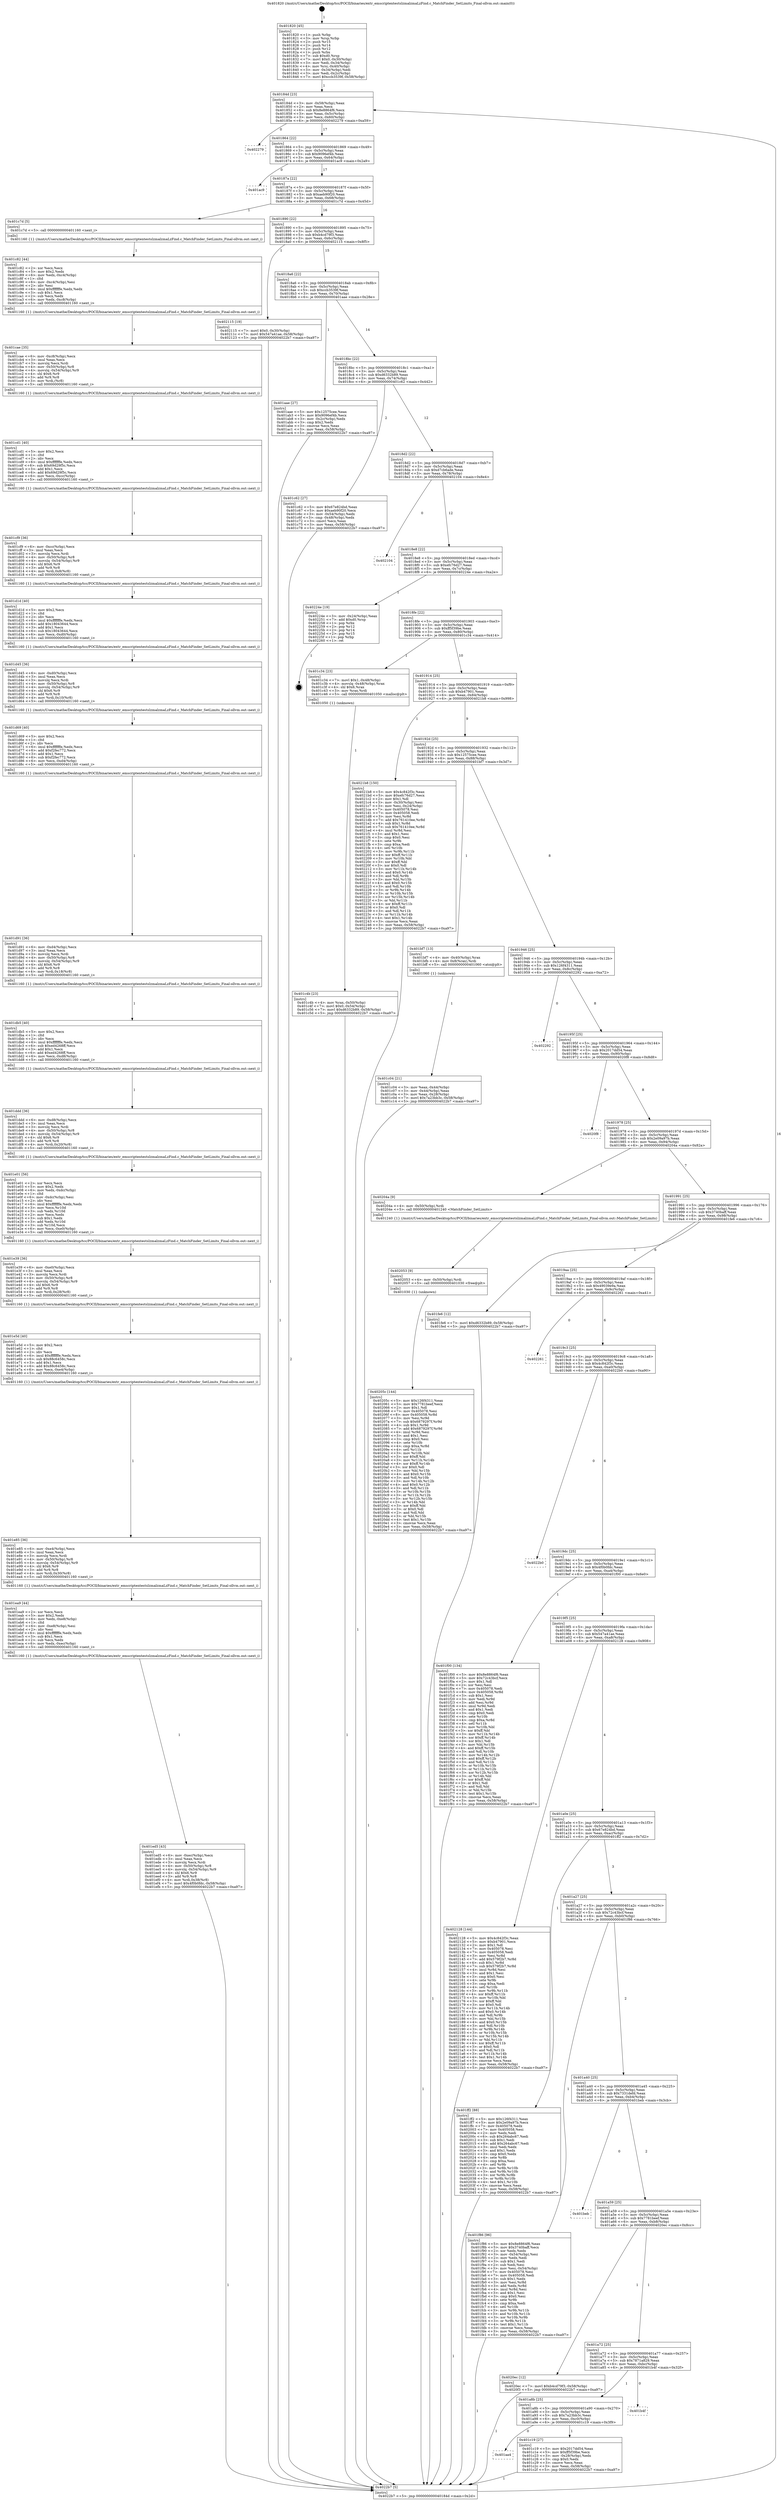 digraph "0x401820" {
  label = "0x401820 (/mnt/c/Users/mathe/Desktop/tcc/POCII/binaries/extr_emscriptentestslzmalzmaLzFind.c_MatchFinder_SetLimits_Final-ollvm.out::main(0))"
  labelloc = "t"
  node[shape=record]

  Entry [label="",width=0.3,height=0.3,shape=circle,fillcolor=black,style=filled]
  "0x40184d" [label="{
     0x40184d [23]\l
     | [instrs]\l
     &nbsp;&nbsp;0x40184d \<+3\>: mov -0x58(%rbp),%eax\l
     &nbsp;&nbsp;0x401850 \<+2\>: mov %eax,%ecx\l
     &nbsp;&nbsp;0x401852 \<+6\>: sub $0x8e8864f6,%ecx\l
     &nbsp;&nbsp;0x401858 \<+3\>: mov %eax,-0x5c(%rbp)\l
     &nbsp;&nbsp;0x40185b \<+3\>: mov %ecx,-0x60(%rbp)\l
     &nbsp;&nbsp;0x40185e \<+6\>: je 0000000000402279 \<main+0xa59\>\l
  }"]
  "0x402279" [label="{
     0x402279\l
  }", style=dashed]
  "0x401864" [label="{
     0x401864 [22]\l
     | [instrs]\l
     &nbsp;&nbsp;0x401864 \<+5\>: jmp 0000000000401869 \<main+0x49\>\l
     &nbsp;&nbsp;0x401869 \<+3\>: mov -0x5c(%rbp),%eax\l
     &nbsp;&nbsp;0x40186c \<+5\>: sub $0x9096ef4b,%eax\l
     &nbsp;&nbsp;0x401871 \<+3\>: mov %eax,-0x64(%rbp)\l
     &nbsp;&nbsp;0x401874 \<+6\>: je 0000000000401ac9 \<main+0x2a9\>\l
  }"]
  Exit [label="",width=0.3,height=0.3,shape=circle,fillcolor=black,style=filled,peripheries=2]
  "0x401ac9" [label="{
     0x401ac9\l
  }", style=dashed]
  "0x40187a" [label="{
     0x40187a [22]\l
     | [instrs]\l
     &nbsp;&nbsp;0x40187a \<+5\>: jmp 000000000040187f \<main+0x5f\>\l
     &nbsp;&nbsp;0x40187f \<+3\>: mov -0x5c(%rbp),%eax\l
     &nbsp;&nbsp;0x401882 \<+5\>: sub $0xaeb90f20,%eax\l
     &nbsp;&nbsp;0x401887 \<+3\>: mov %eax,-0x68(%rbp)\l
     &nbsp;&nbsp;0x40188a \<+6\>: je 0000000000401c7d \<main+0x45d\>\l
  }"]
  "0x40205c" [label="{
     0x40205c [144]\l
     | [instrs]\l
     &nbsp;&nbsp;0x40205c \<+5\>: mov $0x126f4311,%eax\l
     &nbsp;&nbsp;0x402061 \<+5\>: mov $0x7781beef,%ecx\l
     &nbsp;&nbsp;0x402066 \<+2\>: mov $0x1,%dl\l
     &nbsp;&nbsp;0x402068 \<+7\>: mov 0x405078,%esi\l
     &nbsp;&nbsp;0x40206f \<+8\>: mov 0x405058,%r8d\l
     &nbsp;&nbsp;0x402077 \<+3\>: mov %esi,%r9d\l
     &nbsp;&nbsp;0x40207a \<+7\>: sub $0x6879297f,%r9d\l
     &nbsp;&nbsp;0x402081 \<+4\>: sub $0x1,%r9d\l
     &nbsp;&nbsp;0x402085 \<+7\>: add $0x6879297f,%r9d\l
     &nbsp;&nbsp;0x40208c \<+4\>: imul %r9d,%esi\l
     &nbsp;&nbsp;0x402090 \<+3\>: and $0x1,%esi\l
     &nbsp;&nbsp;0x402093 \<+3\>: cmp $0x0,%esi\l
     &nbsp;&nbsp;0x402096 \<+4\>: sete %r10b\l
     &nbsp;&nbsp;0x40209a \<+4\>: cmp $0xa,%r8d\l
     &nbsp;&nbsp;0x40209e \<+4\>: setl %r11b\l
     &nbsp;&nbsp;0x4020a2 \<+3\>: mov %r10b,%bl\l
     &nbsp;&nbsp;0x4020a5 \<+3\>: xor $0xff,%bl\l
     &nbsp;&nbsp;0x4020a8 \<+3\>: mov %r11b,%r14b\l
     &nbsp;&nbsp;0x4020ab \<+4\>: xor $0xff,%r14b\l
     &nbsp;&nbsp;0x4020af \<+3\>: xor $0x0,%dl\l
     &nbsp;&nbsp;0x4020b2 \<+3\>: mov %bl,%r15b\l
     &nbsp;&nbsp;0x4020b5 \<+4\>: and $0x0,%r15b\l
     &nbsp;&nbsp;0x4020b9 \<+3\>: and %dl,%r10b\l
     &nbsp;&nbsp;0x4020bc \<+3\>: mov %r14b,%r12b\l
     &nbsp;&nbsp;0x4020bf \<+4\>: and $0x0,%r12b\l
     &nbsp;&nbsp;0x4020c3 \<+3\>: and %dl,%r11b\l
     &nbsp;&nbsp;0x4020c6 \<+3\>: or %r10b,%r15b\l
     &nbsp;&nbsp;0x4020c9 \<+3\>: or %r11b,%r12b\l
     &nbsp;&nbsp;0x4020cc \<+3\>: xor %r12b,%r15b\l
     &nbsp;&nbsp;0x4020cf \<+3\>: or %r14b,%bl\l
     &nbsp;&nbsp;0x4020d2 \<+3\>: xor $0xff,%bl\l
     &nbsp;&nbsp;0x4020d5 \<+3\>: or $0x0,%dl\l
     &nbsp;&nbsp;0x4020d8 \<+2\>: and %dl,%bl\l
     &nbsp;&nbsp;0x4020da \<+3\>: or %bl,%r15b\l
     &nbsp;&nbsp;0x4020dd \<+4\>: test $0x1,%r15b\l
     &nbsp;&nbsp;0x4020e1 \<+3\>: cmovne %ecx,%eax\l
     &nbsp;&nbsp;0x4020e4 \<+3\>: mov %eax,-0x58(%rbp)\l
     &nbsp;&nbsp;0x4020e7 \<+5\>: jmp 00000000004022b7 \<main+0xa97\>\l
  }"]
  "0x401c7d" [label="{
     0x401c7d [5]\l
     | [instrs]\l
     &nbsp;&nbsp;0x401c7d \<+5\>: call 0000000000401160 \<next_i\>\l
     | [calls]\l
     &nbsp;&nbsp;0x401160 \{1\} (/mnt/c/Users/mathe/Desktop/tcc/POCII/binaries/extr_emscriptentestslzmalzmaLzFind.c_MatchFinder_SetLimits_Final-ollvm.out::next_i)\l
  }"]
  "0x401890" [label="{
     0x401890 [22]\l
     | [instrs]\l
     &nbsp;&nbsp;0x401890 \<+5\>: jmp 0000000000401895 \<main+0x75\>\l
     &nbsp;&nbsp;0x401895 \<+3\>: mov -0x5c(%rbp),%eax\l
     &nbsp;&nbsp;0x401898 \<+5\>: sub $0xb4cd79f3,%eax\l
     &nbsp;&nbsp;0x40189d \<+3\>: mov %eax,-0x6c(%rbp)\l
     &nbsp;&nbsp;0x4018a0 \<+6\>: je 0000000000402115 \<main+0x8f5\>\l
  }"]
  "0x402053" [label="{
     0x402053 [9]\l
     | [instrs]\l
     &nbsp;&nbsp;0x402053 \<+4\>: mov -0x50(%rbp),%rdi\l
     &nbsp;&nbsp;0x402057 \<+5\>: call 0000000000401030 \<free@plt\>\l
     | [calls]\l
     &nbsp;&nbsp;0x401030 \{1\} (unknown)\l
  }"]
  "0x402115" [label="{
     0x402115 [19]\l
     | [instrs]\l
     &nbsp;&nbsp;0x402115 \<+7\>: movl $0x0,-0x30(%rbp)\l
     &nbsp;&nbsp;0x40211c \<+7\>: movl $0x547a41ae,-0x58(%rbp)\l
     &nbsp;&nbsp;0x402123 \<+5\>: jmp 00000000004022b7 \<main+0xa97\>\l
  }"]
  "0x4018a6" [label="{
     0x4018a6 [22]\l
     | [instrs]\l
     &nbsp;&nbsp;0x4018a6 \<+5\>: jmp 00000000004018ab \<main+0x8b\>\l
     &nbsp;&nbsp;0x4018ab \<+3\>: mov -0x5c(%rbp),%eax\l
     &nbsp;&nbsp;0x4018ae \<+5\>: sub $0xccb3539f,%eax\l
     &nbsp;&nbsp;0x4018b3 \<+3\>: mov %eax,-0x70(%rbp)\l
     &nbsp;&nbsp;0x4018b6 \<+6\>: je 0000000000401aae \<main+0x28e\>\l
  }"]
  "0x401ed5" [label="{
     0x401ed5 [43]\l
     | [instrs]\l
     &nbsp;&nbsp;0x401ed5 \<+6\>: mov -0xec(%rbp),%ecx\l
     &nbsp;&nbsp;0x401edb \<+3\>: imul %eax,%ecx\l
     &nbsp;&nbsp;0x401ede \<+3\>: movslq %ecx,%rdi\l
     &nbsp;&nbsp;0x401ee1 \<+4\>: mov -0x50(%rbp),%r8\l
     &nbsp;&nbsp;0x401ee5 \<+4\>: movslq -0x54(%rbp),%r9\l
     &nbsp;&nbsp;0x401ee9 \<+4\>: shl $0x6,%r9\l
     &nbsp;&nbsp;0x401eed \<+3\>: add %r9,%r8\l
     &nbsp;&nbsp;0x401ef0 \<+4\>: mov %rdi,0x38(%r8)\l
     &nbsp;&nbsp;0x401ef4 \<+7\>: movl $0x4f0b0fdc,-0x58(%rbp)\l
     &nbsp;&nbsp;0x401efb \<+5\>: jmp 00000000004022b7 \<main+0xa97\>\l
  }"]
  "0x401aae" [label="{
     0x401aae [27]\l
     | [instrs]\l
     &nbsp;&nbsp;0x401aae \<+5\>: mov $0x12575cee,%eax\l
     &nbsp;&nbsp;0x401ab3 \<+5\>: mov $0x9096ef4b,%ecx\l
     &nbsp;&nbsp;0x401ab8 \<+3\>: mov -0x2c(%rbp),%edx\l
     &nbsp;&nbsp;0x401abb \<+3\>: cmp $0x2,%edx\l
     &nbsp;&nbsp;0x401abe \<+3\>: cmovne %ecx,%eax\l
     &nbsp;&nbsp;0x401ac1 \<+3\>: mov %eax,-0x58(%rbp)\l
     &nbsp;&nbsp;0x401ac4 \<+5\>: jmp 00000000004022b7 \<main+0xa97\>\l
  }"]
  "0x4018bc" [label="{
     0x4018bc [22]\l
     | [instrs]\l
     &nbsp;&nbsp;0x4018bc \<+5\>: jmp 00000000004018c1 \<main+0xa1\>\l
     &nbsp;&nbsp;0x4018c1 \<+3\>: mov -0x5c(%rbp),%eax\l
     &nbsp;&nbsp;0x4018c4 \<+5\>: sub $0xd6332b89,%eax\l
     &nbsp;&nbsp;0x4018c9 \<+3\>: mov %eax,-0x74(%rbp)\l
     &nbsp;&nbsp;0x4018cc \<+6\>: je 0000000000401c62 \<main+0x442\>\l
  }"]
  "0x4022b7" [label="{
     0x4022b7 [5]\l
     | [instrs]\l
     &nbsp;&nbsp;0x4022b7 \<+5\>: jmp 000000000040184d \<main+0x2d\>\l
  }"]
  "0x401820" [label="{
     0x401820 [45]\l
     | [instrs]\l
     &nbsp;&nbsp;0x401820 \<+1\>: push %rbp\l
     &nbsp;&nbsp;0x401821 \<+3\>: mov %rsp,%rbp\l
     &nbsp;&nbsp;0x401824 \<+2\>: push %r15\l
     &nbsp;&nbsp;0x401826 \<+2\>: push %r14\l
     &nbsp;&nbsp;0x401828 \<+2\>: push %r12\l
     &nbsp;&nbsp;0x40182a \<+1\>: push %rbx\l
     &nbsp;&nbsp;0x40182b \<+7\>: sub $0xd0,%rsp\l
     &nbsp;&nbsp;0x401832 \<+7\>: movl $0x0,-0x30(%rbp)\l
     &nbsp;&nbsp;0x401839 \<+3\>: mov %edi,-0x34(%rbp)\l
     &nbsp;&nbsp;0x40183c \<+4\>: mov %rsi,-0x40(%rbp)\l
     &nbsp;&nbsp;0x401840 \<+3\>: mov -0x34(%rbp),%edi\l
     &nbsp;&nbsp;0x401843 \<+3\>: mov %edi,-0x2c(%rbp)\l
     &nbsp;&nbsp;0x401846 \<+7\>: movl $0xccb3539f,-0x58(%rbp)\l
  }"]
  "0x401ea9" [label="{
     0x401ea9 [44]\l
     | [instrs]\l
     &nbsp;&nbsp;0x401ea9 \<+2\>: xor %ecx,%ecx\l
     &nbsp;&nbsp;0x401eab \<+5\>: mov $0x2,%edx\l
     &nbsp;&nbsp;0x401eb0 \<+6\>: mov %edx,-0xe8(%rbp)\l
     &nbsp;&nbsp;0x401eb6 \<+1\>: cltd\l
     &nbsp;&nbsp;0x401eb7 \<+6\>: mov -0xe8(%rbp),%esi\l
     &nbsp;&nbsp;0x401ebd \<+2\>: idiv %esi\l
     &nbsp;&nbsp;0x401ebf \<+6\>: imul $0xfffffffe,%edx,%edx\l
     &nbsp;&nbsp;0x401ec5 \<+3\>: sub $0x1,%ecx\l
     &nbsp;&nbsp;0x401ec8 \<+2\>: sub %ecx,%edx\l
     &nbsp;&nbsp;0x401eca \<+6\>: mov %edx,-0xec(%rbp)\l
     &nbsp;&nbsp;0x401ed0 \<+5\>: call 0000000000401160 \<next_i\>\l
     | [calls]\l
     &nbsp;&nbsp;0x401160 \{1\} (/mnt/c/Users/mathe/Desktop/tcc/POCII/binaries/extr_emscriptentestslzmalzmaLzFind.c_MatchFinder_SetLimits_Final-ollvm.out::next_i)\l
  }"]
  "0x401c62" [label="{
     0x401c62 [27]\l
     | [instrs]\l
     &nbsp;&nbsp;0x401c62 \<+5\>: mov $0x67e824bd,%eax\l
     &nbsp;&nbsp;0x401c67 \<+5\>: mov $0xaeb90f20,%ecx\l
     &nbsp;&nbsp;0x401c6c \<+3\>: mov -0x54(%rbp),%edx\l
     &nbsp;&nbsp;0x401c6f \<+3\>: cmp -0x48(%rbp),%edx\l
     &nbsp;&nbsp;0x401c72 \<+3\>: cmovl %ecx,%eax\l
     &nbsp;&nbsp;0x401c75 \<+3\>: mov %eax,-0x58(%rbp)\l
     &nbsp;&nbsp;0x401c78 \<+5\>: jmp 00000000004022b7 \<main+0xa97\>\l
  }"]
  "0x4018d2" [label="{
     0x4018d2 [22]\l
     | [instrs]\l
     &nbsp;&nbsp;0x4018d2 \<+5\>: jmp 00000000004018d7 \<main+0xb7\>\l
     &nbsp;&nbsp;0x4018d7 \<+3\>: mov -0x5c(%rbp),%eax\l
     &nbsp;&nbsp;0x4018da \<+5\>: sub $0xd7cb6ade,%eax\l
     &nbsp;&nbsp;0x4018df \<+3\>: mov %eax,-0x78(%rbp)\l
     &nbsp;&nbsp;0x4018e2 \<+6\>: je 0000000000402104 \<main+0x8e4\>\l
  }"]
  "0x401e85" [label="{
     0x401e85 [36]\l
     | [instrs]\l
     &nbsp;&nbsp;0x401e85 \<+6\>: mov -0xe4(%rbp),%ecx\l
     &nbsp;&nbsp;0x401e8b \<+3\>: imul %eax,%ecx\l
     &nbsp;&nbsp;0x401e8e \<+3\>: movslq %ecx,%rdi\l
     &nbsp;&nbsp;0x401e91 \<+4\>: mov -0x50(%rbp),%r8\l
     &nbsp;&nbsp;0x401e95 \<+4\>: movslq -0x54(%rbp),%r9\l
     &nbsp;&nbsp;0x401e99 \<+4\>: shl $0x6,%r9\l
     &nbsp;&nbsp;0x401e9d \<+3\>: add %r9,%r8\l
     &nbsp;&nbsp;0x401ea0 \<+4\>: mov %rdi,0x30(%r8)\l
     &nbsp;&nbsp;0x401ea4 \<+5\>: call 0000000000401160 \<next_i\>\l
     | [calls]\l
     &nbsp;&nbsp;0x401160 \{1\} (/mnt/c/Users/mathe/Desktop/tcc/POCII/binaries/extr_emscriptentestslzmalzmaLzFind.c_MatchFinder_SetLimits_Final-ollvm.out::next_i)\l
  }"]
  "0x402104" [label="{
     0x402104\l
  }", style=dashed]
  "0x4018e8" [label="{
     0x4018e8 [22]\l
     | [instrs]\l
     &nbsp;&nbsp;0x4018e8 \<+5\>: jmp 00000000004018ed \<main+0xcd\>\l
     &nbsp;&nbsp;0x4018ed \<+3\>: mov -0x5c(%rbp),%eax\l
     &nbsp;&nbsp;0x4018f0 \<+5\>: sub $0xefc76d27,%eax\l
     &nbsp;&nbsp;0x4018f5 \<+3\>: mov %eax,-0x7c(%rbp)\l
     &nbsp;&nbsp;0x4018f8 \<+6\>: je 000000000040224e \<main+0xa2e\>\l
  }"]
  "0x401e5d" [label="{
     0x401e5d [40]\l
     | [instrs]\l
     &nbsp;&nbsp;0x401e5d \<+5\>: mov $0x2,%ecx\l
     &nbsp;&nbsp;0x401e62 \<+1\>: cltd\l
     &nbsp;&nbsp;0x401e63 \<+2\>: idiv %ecx\l
     &nbsp;&nbsp;0x401e65 \<+6\>: imul $0xfffffffe,%edx,%ecx\l
     &nbsp;&nbsp;0x401e6b \<+6\>: sub $0x88c6458c,%ecx\l
     &nbsp;&nbsp;0x401e71 \<+3\>: add $0x1,%ecx\l
     &nbsp;&nbsp;0x401e74 \<+6\>: add $0x88c6458c,%ecx\l
     &nbsp;&nbsp;0x401e7a \<+6\>: mov %ecx,-0xe4(%rbp)\l
     &nbsp;&nbsp;0x401e80 \<+5\>: call 0000000000401160 \<next_i\>\l
     | [calls]\l
     &nbsp;&nbsp;0x401160 \{1\} (/mnt/c/Users/mathe/Desktop/tcc/POCII/binaries/extr_emscriptentestslzmalzmaLzFind.c_MatchFinder_SetLimits_Final-ollvm.out::next_i)\l
  }"]
  "0x40224e" [label="{
     0x40224e [19]\l
     | [instrs]\l
     &nbsp;&nbsp;0x40224e \<+3\>: mov -0x24(%rbp),%eax\l
     &nbsp;&nbsp;0x402251 \<+7\>: add $0xd0,%rsp\l
     &nbsp;&nbsp;0x402258 \<+1\>: pop %rbx\l
     &nbsp;&nbsp;0x402259 \<+2\>: pop %r12\l
     &nbsp;&nbsp;0x40225b \<+2\>: pop %r14\l
     &nbsp;&nbsp;0x40225d \<+2\>: pop %r15\l
     &nbsp;&nbsp;0x40225f \<+1\>: pop %rbp\l
     &nbsp;&nbsp;0x402260 \<+1\>: ret\l
  }"]
  "0x4018fe" [label="{
     0x4018fe [22]\l
     | [instrs]\l
     &nbsp;&nbsp;0x4018fe \<+5\>: jmp 0000000000401903 \<main+0xe3\>\l
     &nbsp;&nbsp;0x401903 \<+3\>: mov -0x5c(%rbp),%eax\l
     &nbsp;&nbsp;0x401906 \<+5\>: sub $0xff5f39be,%eax\l
     &nbsp;&nbsp;0x40190b \<+3\>: mov %eax,-0x80(%rbp)\l
     &nbsp;&nbsp;0x40190e \<+6\>: je 0000000000401c34 \<main+0x414\>\l
  }"]
  "0x401e39" [label="{
     0x401e39 [36]\l
     | [instrs]\l
     &nbsp;&nbsp;0x401e39 \<+6\>: mov -0xe0(%rbp),%ecx\l
     &nbsp;&nbsp;0x401e3f \<+3\>: imul %eax,%ecx\l
     &nbsp;&nbsp;0x401e42 \<+3\>: movslq %ecx,%rdi\l
     &nbsp;&nbsp;0x401e45 \<+4\>: mov -0x50(%rbp),%r8\l
     &nbsp;&nbsp;0x401e49 \<+4\>: movslq -0x54(%rbp),%r9\l
     &nbsp;&nbsp;0x401e4d \<+4\>: shl $0x6,%r9\l
     &nbsp;&nbsp;0x401e51 \<+3\>: add %r9,%r8\l
     &nbsp;&nbsp;0x401e54 \<+4\>: mov %rdi,0x28(%r8)\l
     &nbsp;&nbsp;0x401e58 \<+5\>: call 0000000000401160 \<next_i\>\l
     | [calls]\l
     &nbsp;&nbsp;0x401160 \{1\} (/mnt/c/Users/mathe/Desktop/tcc/POCII/binaries/extr_emscriptentestslzmalzmaLzFind.c_MatchFinder_SetLimits_Final-ollvm.out::next_i)\l
  }"]
  "0x401c34" [label="{
     0x401c34 [23]\l
     | [instrs]\l
     &nbsp;&nbsp;0x401c34 \<+7\>: movl $0x1,-0x48(%rbp)\l
     &nbsp;&nbsp;0x401c3b \<+4\>: movslq -0x48(%rbp),%rax\l
     &nbsp;&nbsp;0x401c3f \<+4\>: shl $0x6,%rax\l
     &nbsp;&nbsp;0x401c43 \<+3\>: mov %rax,%rdi\l
     &nbsp;&nbsp;0x401c46 \<+5\>: call 0000000000401050 \<malloc@plt\>\l
     | [calls]\l
     &nbsp;&nbsp;0x401050 \{1\} (unknown)\l
  }"]
  "0x401914" [label="{
     0x401914 [25]\l
     | [instrs]\l
     &nbsp;&nbsp;0x401914 \<+5\>: jmp 0000000000401919 \<main+0xf9\>\l
     &nbsp;&nbsp;0x401919 \<+3\>: mov -0x5c(%rbp),%eax\l
     &nbsp;&nbsp;0x40191c \<+5\>: sub $0xb47901,%eax\l
     &nbsp;&nbsp;0x401921 \<+6\>: mov %eax,-0x84(%rbp)\l
     &nbsp;&nbsp;0x401927 \<+6\>: je 00000000004021b8 \<main+0x998\>\l
  }"]
  "0x401e01" [label="{
     0x401e01 [56]\l
     | [instrs]\l
     &nbsp;&nbsp;0x401e01 \<+2\>: xor %ecx,%ecx\l
     &nbsp;&nbsp;0x401e03 \<+5\>: mov $0x2,%edx\l
     &nbsp;&nbsp;0x401e08 \<+6\>: mov %edx,-0xdc(%rbp)\l
     &nbsp;&nbsp;0x401e0e \<+1\>: cltd\l
     &nbsp;&nbsp;0x401e0f \<+6\>: mov -0xdc(%rbp),%esi\l
     &nbsp;&nbsp;0x401e15 \<+2\>: idiv %esi\l
     &nbsp;&nbsp;0x401e17 \<+6\>: imul $0xfffffffe,%edx,%edx\l
     &nbsp;&nbsp;0x401e1d \<+3\>: mov %ecx,%r10d\l
     &nbsp;&nbsp;0x401e20 \<+3\>: sub %edx,%r10d\l
     &nbsp;&nbsp;0x401e23 \<+2\>: mov %ecx,%edx\l
     &nbsp;&nbsp;0x401e25 \<+3\>: sub $0x1,%edx\l
     &nbsp;&nbsp;0x401e28 \<+3\>: add %edx,%r10d\l
     &nbsp;&nbsp;0x401e2b \<+3\>: sub %r10d,%ecx\l
     &nbsp;&nbsp;0x401e2e \<+6\>: mov %ecx,-0xe0(%rbp)\l
     &nbsp;&nbsp;0x401e34 \<+5\>: call 0000000000401160 \<next_i\>\l
     | [calls]\l
     &nbsp;&nbsp;0x401160 \{1\} (/mnt/c/Users/mathe/Desktop/tcc/POCII/binaries/extr_emscriptentestslzmalzmaLzFind.c_MatchFinder_SetLimits_Final-ollvm.out::next_i)\l
  }"]
  "0x4021b8" [label="{
     0x4021b8 [150]\l
     | [instrs]\l
     &nbsp;&nbsp;0x4021b8 \<+5\>: mov $0x4c842f3c,%eax\l
     &nbsp;&nbsp;0x4021bd \<+5\>: mov $0xefc76d27,%ecx\l
     &nbsp;&nbsp;0x4021c2 \<+2\>: mov $0x1,%dl\l
     &nbsp;&nbsp;0x4021c4 \<+3\>: mov -0x30(%rbp),%esi\l
     &nbsp;&nbsp;0x4021c7 \<+3\>: mov %esi,-0x24(%rbp)\l
     &nbsp;&nbsp;0x4021ca \<+7\>: mov 0x405078,%esi\l
     &nbsp;&nbsp;0x4021d1 \<+7\>: mov 0x405058,%edi\l
     &nbsp;&nbsp;0x4021d8 \<+3\>: mov %esi,%r8d\l
     &nbsp;&nbsp;0x4021db \<+7\>: add $0x761410ee,%r8d\l
     &nbsp;&nbsp;0x4021e2 \<+4\>: sub $0x1,%r8d\l
     &nbsp;&nbsp;0x4021e6 \<+7\>: sub $0x761410ee,%r8d\l
     &nbsp;&nbsp;0x4021ed \<+4\>: imul %r8d,%esi\l
     &nbsp;&nbsp;0x4021f1 \<+3\>: and $0x1,%esi\l
     &nbsp;&nbsp;0x4021f4 \<+3\>: cmp $0x0,%esi\l
     &nbsp;&nbsp;0x4021f7 \<+4\>: sete %r9b\l
     &nbsp;&nbsp;0x4021fb \<+3\>: cmp $0xa,%edi\l
     &nbsp;&nbsp;0x4021fe \<+4\>: setl %r10b\l
     &nbsp;&nbsp;0x402202 \<+3\>: mov %r9b,%r11b\l
     &nbsp;&nbsp;0x402205 \<+4\>: xor $0xff,%r11b\l
     &nbsp;&nbsp;0x402209 \<+3\>: mov %r10b,%bl\l
     &nbsp;&nbsp;0x40220c \<+3\>: xor $0xff,%bl\l
     &nbsp;&nbsp;0x40220f \<+3\>: xor $0x0,%dl\l
     &nbsp;&nbsp;0x402212 \<+3\>: mov %r11b,%r14b\l
     &nbsp;&nbsp;0x402215 \<+4\>: and $0x0,%r14b\l
     &nbsp;&nbsp;0x402219 \<+3\>: and %dl,%r9b\l
     &nbsp;&nbsp;0x40221c \<+3\>: mov %bl,%r15b\l
     &nbsp;&nbsp;0x40221f \<+4\>: and $0x0,%r15b\l
     &nbsp;&nbsp;0x402223 \<+3\>: and %dl,%r10b\l
     &nbsp;&nbsp;0x402226 \<+3\>: or %r9b,%r14b\l
     &nbsp;&nbsp;0x402229 \<+3\>: or %r10b,%r15b\l
     &nbsp;&nbsp;0x40222c \<+3\>: xor %r15b,%r14b\l
     &nbsp;&nbsp;0x40222f \<+3\>: or %bl,%r11b\l
     &nbsp;&nbsp;0x402232 \<+4\>: xor $0xff,%r11b\l
     &nbsp;&nbsp;0x402236 \<+3\>: or $0x0,%dl\l
     &nbsp;&nbsp;0x402239 \<+3\>: and %dl,%r11b\l
     &nbsp;&nbsp;0x40223c \<+3\>: or %r11b,%r14b\l
     &nbsp;&nbsp;0x40223f \<+4\>: test $0x1,%r14b\l
     &nbsp;&nbsp;0x402243 \<+3\>: cmovne %ecx,%eax\l
     &nbsp;&nbsp;0x402246 \<+3\>: mov %eax,-0x58(%rbp)\l
     &nbsp;&nbsp;0x402249 \<+5\>: jmp 00000000004022b7 \<main+0xa97\>\l
  }"]
  "0x40192d" [label="{
     0x40192d [25]\l
     | [instrs]\l
     &nbsp;&nbsp;0x40192d \<+5\>: jmp 0000000000401932 \<main+0x112\>\l
     &nbsp;&nbsp;0x401932 \<+3\>: mov -0x5c(%rbp),%eax\l
     &nbsp;&nbsp;0x401935 \<+5\>: sub $0x12575cee,%eax\l
     &nbsp;&nbsp;0x40193a \<+6\>: mov %eax,-0x88(%rbp)\l
     &nbsp;&nbsp;0x401940 \<+6\>: je 0000000000401bf7 \<main+0x3d7\>\l
  }"]
  "0x401ddd" [label="{
     0x401ddd [36]\l
     | [instrs]\l
     &nbsp;&nbsp;0x401ddd \<+6\>: mov -0xd8(%rbp),%ecx\l
     &nbsp;&nbsp;0x401de3 \<+3\>: imul %eax,%ecx\l
     &nbsp;&nbsp;0x401de6 \<+3\>: movslq %ecx,%rdi\l
     &nbsp;&nbsp;0x401de9 \<+4\>: mov -0x50(%rbp),%r8\l
     &nbsp;&nbsp;0x401ded \<+4\>: movslq -0x54(%rbp),%r9\l
     &nbsp;&nbsp;0x401df1 \<+4\>: shl $0x6,%r9\l
     &nbsp;&nbsp;0x401df5 \<+3\>: add %r9,%r8\l
     &nbsp;&nbsp;0x401df8 \<+4\>: mov %rdi,0x20(%r8)\l
     &nbsp;&nbsp;0x401dfc \<+5\>: call 0000000000401160 \<next_i\>\l
     | [calls]\l
     &nbsp;&nbsp;0x401160 \{1\} (/mnt/c/Users/mathe/Desktop/tcc/POCII/binaries/extr_emscriptentestslzmalzmaLzFind.c_MatchFinder_SetLimits_Final-ollvm.out::next_i)\l
  }"]
  "0x401bf7" [label="{
     0x401bf7 [13]\l
     | [instrs]\l
     &nbsp;&nbsp;0x401bf7 \<+4\>: mov -0x40(%rbp),%rax\l
     &nbsp;&nbsp;0x401bfb \<+4\>: mov 0x8(%rax),%rdi\l
     &nbsp;&nbsp;0x401bff \<+5\>: call 0000000000401060 \<atoi@plt\>\l
     | [calls]\l
     &nbsp;&nbsp;0x401060 \{1\} (unknown)\l
  }"]
  "0x401946" [label="{
     0x401946 [25]\l
     | [instrs]\l
     &nbsp;&nbsp;0x401946 \<+5\>: jmp 000000000040194b \<main+0x12b\>\l
     &nbsp;&nbsp;0x40194b \<+3\>: mov -0x5c(%rbp),%eax\l
     &nbsp;&nbsp;0x40194e \<+5\>: sub $0x126f4311,%eax\l
     &nbsp;&nbsp;0x401953 \<+6\>: mov %eax,-0x8c(%rbp)\l
     &nbsp;&nbsp;0x401959 \<+6\>: je 0000000000402292 \<main+0xa72\>\l
  }"]
  "0x401c04" [label="{
     0x401c04 [21]\l
     | [instrs]\l
     &nbsp;&nbsp;0x401c04 \<+3\>: mov %eax,-0x44(%rbp)\l
     &nbsp;&nbsp;0x401c07 \<+3\>: mov -0x44(%rbp),%eax\l
     &nbsp;&nbsp;0x401c0a \<+3\>: mov %eax,-0x28(%rbp)\l
     &nbsp;&nbsp;0x401c0d \<+7\>: movl $0x7a23bb3c,-0x58(%rbp)\l
     &nbsp;&nbsp;0x401c14 \<+5\>: jmp 00000000004022b7 \<main+0xa97\>\l
  }"]
  "0x401db5" [label="{
     0x401db5 [40]\l
     | [instrs]\l
     &nbsp;&nbsp;0x401db5 \<+5\>: mov $0x2,%ecx\l
     &nbsp;&nbsp;0x401dba \<+1\>: cltd\l
     &nbsp;&nbsp;0x401dbb \<+2\>: idiv %ecx\l
     &nbsp;&nbsp;0x401dbd \<+6\>: imul $0xfffffffe,%edx,%ecx\l
     &nbsp;&nbsp;0x401dc3 \<+6\>: sub $0xed4268ff,%ecx\l
     &nbsp;&nbsp;0x401dc9 \<+3\>: add $0x1,%ecx\l
     &nbsp;&nbsp;0x401dcc \<+6\>: add $0xed4268ff,%ecx\l
     &nbsp;&nbsp;0x401dd2 \<+6\>: mov %ecx,-0xd8(%rbp)\l
     &nbsp;&nbsp;0x401dd8 \<+5\>: call 0000000000401160 \<next_i\>\l
     | [calls]\l
     &nbsp;&nbsp;0x401160 \{1\} (/mnt/c/Users/mathe/Desktop/tcc/POCII/binaries/extr_emscriptentestslzmalzmaLzFind.c_MatchFinder_SetLimits_Final-ollvm.out::next_i)\l
  }"]
  "0x402292" [label="{
     0x402292\l
  }", style=dashed]
  "0x40195f" [label="{
     0x40195f [25]\l
     | [instrs]\l
     &nbsp;&nbsp;0x40195f \<+5\>: jmp 0000000000401964 \<main+0x144\>\l
     &nbsp;&nbsp;0x401964 \<+3\>: mov -0x5c(%rbp),%eax\l
     &nbsp;&nbsp;0x401967 \<+5\>: sub $0x2017dd54,%eax\l
     &nbsp;&nbsp;0x40196c \<+6\>: mov %eax,-0x90(%rbp)\l
     &nbsp;&nbsp;0x401972 \<+6\>: je 00000000004020f8 \<main+0x8d8\>\l
  }"]
  "0x401d91" [label="{
     0x401d91 [36]\l
     | [instrs]\l
     &nbsp;&nbsp;0x401d91 \<+6\>: mov -0xd4(%rbp),%ecx\l
     &nbsp;&nbsp;0x401d97 \<+3\>: imul %eax,%ecx\l
     &nbsp;&nbsp;0x401d9a \<+3\>: movslq %ecx,%rdi\l
     &nbsp;&nbsp;0x401d9d \<+4\>: mov -0x50(%rbp),%r8\l
     &nbsp;&nbsp;0x401da1 \<+4\>: movslq -0x54(%rbp),%r9\l
     &nbsp;&nbsp;0x401da5 \<+4\>: shl $0x6,%r9\l
     &nbsp;&nbsp;0x401da9 \<+3\>: add %r9,%r8\l
     &nbsp;&nbsp;0x401dac \<+4\>: mov %rdi,0x18(%r8)\l
     &nbsp;&nbsp;0x401db0 \<+5\>: call 0000000000401160 \<next_i\>\l
     | [calls]\l
     &nbsp;&nbsp;0x401160 \{1\} (/mnt/c/Users/mathe/Desktop/tcc/POCII/binaries/extr_emscriptentestslzmalzmaLzFind.c_MatchFinder_SetLimits_Final-ollvm.out::next_i)\l
  }"]
  "0x4020f8" [label="{
     0x4020f8\l
  }", style=dashed]
  "0x401978" [label="{
     0x401978 [25]\l
     | [instrs]\l
     &nbsp;&nbsp;0x401978 \<+5\>: jmp 000000000040197d \<main+0x15d\>\l
     &nbsp;&nbsp;0x40197d \<+3\>: mov -0x5c(%rbp),%eax\l
     &nbsp;&nbsp;0x401980 \<+5\>: sub $0x2e09a97b,%eax\l
     &nbsp;&nbsp;0x401985 \<+6\>: mov %eax,-0x94(%rbp)\l
     &nbsp;&nbsp;0x40198b \<+6\>: je 000000000040204a \<main+0x82a\>\l
  }"]
  "0x401d69" [label="{
     0x401d69 [40]\l
     | [instrs]\l
     &nbsp;&nbsp;0x401d69 \<+5\>: mov $0x2,%ecx\l
     &nbsp;&nbsp;0x401d6e \<+1\>: cltd\l
     &nbsp;&nbsp;0x401d6f \<+2\>: idiv %ecx\l
     &nbsp;&nbsp;0x401d71 \<+6\>: imul $0xfffffffe,%edx,%ecx\l
     &nbsp;&nbsp;0x401d77 \<+6\>: add $0xf2fec772,%ecx\l
     &nbsp;&nbsp;0x401d7d \<+3\>: add $0x1,%ecx\l
     &nbsp;&nbsp;0x401d80 \<+6\>: sub $0xf2fec772,%ecx\l
     &nbsp;&nbsp;0x401d86 \<+6\>: mov %ecx,-0xd4(%rbp)\l
     &nbsp;&nbsp;0x401d8c \<+5\>: call 0000000000401160 \<next_i\>\l
     | [calls]\l
     &nbsp;&nbsp;0x401160 \{1\} (/mnt/c/Users/mathe/Desktop/tcc/POCII/binaries/extr_emscriptentestslzmalzmaLzFind.c_MatchFinder_SetLimits_Final-ollvm.out::next_i)\l
  }"]
  "0x40204a" [label="{
     0x40204a [9]\l
     | [instrs]\l
     &nbsp;&nbsp;0x40204a \<+4\>: mov -0x50(%rbp),%rdi\l
     &nbsp;&nbsp;0x40204e \<+5\>: call 0000000000401240 \<MatchFinder_SetLimits\>\l
     | [calls]\l
     &nbsp;&nbsp;0x401240 \{1\} (/mnt/c/Users/mathe/Desktop/tcc/POCII/binaries/extr_emscriptentestslzmalzmaLzFind.c_MatchFinder_SetLimits_Final-ollvm.out::MatchFinder_SetLimits)\l
  }"]
  "0x401991" [label="{
     0x401991 [25]\l
     | [instrs]\l
     &nbsp;&nbsp;0x401991 \<+5\>: jmp 0000000000401996 \<main+0x176\>\l
     &nbsp;&nbsp;0x401996 \<+3\>: mov -0x5c(%rbp),%eax\l
     &nbsp;&nbsp;0x401999 \<+5\>: sub $0x3740baff,%eax\l
     &nbsp;&nbsp;0x40199e \<+6\>: mov %eax,-0x98(%rbp)\l
     &nbsp;&nbsp;0x4019a4 \<+6\>: je 0000000000401fe6 \<main+0x7c6\>\l
  }"]
  "0x401d45" [label="{
     0x401d45 [36]\l
     | [instrs]\l
     &nbsp;&nbsp;0x401d45 \<+6\>: mov -0xd0(%rbp),%ecx\l
     &nbsp;&nbsp;0x401d4b \<+3\>: imul %eax,%ecx\l
     &nbsp;&nbsp;0x401d4e \<+3\>: movslq %ecx,%rdi\l
     &nbsp;&nbsp;0x401d51 \<+4\>: mov -0x50(%rbp),%r8\l
     &nbsp;&nbsp;0x401d55 \<+4\>: movslq -0x54(%rbp),%r9\l
     &nbsp;&nbsp;0x401d59 \<+4\>: shl $0x6,%r9\l
     &nbsp;&nbsp;0x401d5d \<+3\>: add %r9,%r8\l
     &nbsp;&nbsp;0x401d60 \<+4\>: mov %rdi,0x10(%r8)\l
     &nbsp;&nbsp;0x401d64 \<+5\>: call 0000000000401160 \<next_i\>\l
     | [calls]\l
     &nbsp;&nbsp;0x401160 \{1\} (/mnt/c/Users/mathe/Desktop/tcc/POCII/binaries/extr_emscriptentestslzmalzmaLzFind.c_MatchFinder_SetLimits_Final-ollvm.out::next_i)\l
  }"]
  "0x401fe6" [label="{
     0x401fe6 [12]\l
     | [instrs]\l
     &nbsp;&nbsp;0x401fe6 \<+7\>: movl $0xd6332b89,-0x58(%rbp)\l
     &nbsp;&nbsp;0x401fed \<+5\>: jmp 00000000004022b7 \<main+0xa97\>\l
  }"]
  "0x4019aa" [label="{
     0x4019aa [25]\l
     | [instrs]\l
     &nbsp;&nbsp;0x4019aa \<+5\>: jmp 00000000004019af \<main+0x18f\>\l
     &nbsp;&nbsp;0x4019af \<+3\>: mov -0x5c(%rbp),%eax\l
     &nbsp;&nbsp;0x4019b2 \<+5\>: sub $0x49039e9a,%eax\l
     &nbsp;&nbsp;0x4019b7 \<+6\>: mov %eax,-0x9c(%rbp)\l
     &nbsp;&nbsp;0x4019bd \<+6\>: je 0000000000402261 \<main+0xa41\>\l
  }"]
  "0x401d1d" [label="{
     0x401d1d [40]\l
     | [instrs]\l
     &nbsp;&nbsp;0x401d1d \<+5\>: mov $0x2,%ecx\l
     &nbsp;&nbsp;0x401d22 \<+1\>: cltd\l
     &nbsp;&nbsp;0x401d23 \<+2\>: idiv %ecx\l
     &nbsp;&nbsp;0x401d25 \<+6\>: imul $0xfffffffe,%edx,%ecx\l
     &nbsp;&nbsp;0x401d2b \<+6\>: add $0x18043644,%ecx\l
     &nbsp;&nbsp;0x401d31 \<+3\>: add $0x1,%ecx\l
     &nbsp;&nbsp;0x401d34 \<+6\>: sub $0x18043644,%ecx\l
     &nbsp;&nbsp;0x401d3a \<+6\>: mov %ecx,-0xd0(%rbp)\l
     &nbsp;&nbsp;0x401d40 \<+5\>: call 0000000000401160 \<next_i\>\l
     | [calls]\l
     &nbsp;&nbsp;0x401160 \{1\} (/mnt/c/Users/mathe/Desktop/tcc/POCII/binaries/extr_emscriptentestslzmalzmaLzFind.c_MatchFinder_SetLimits_Final-ollvm.out::next_i)\l
  }"]
  "0x402261" [label="{
     0x402261\l
  }", style=dashed]
  "0x4019c3" [label="{
     0x4019c3 [25]\l
     | [instrs]\l
     &nbsp;&nbsp;0x4019c3 \<+5\>: jmp 00000000004019c8 \<main+0x1a8\>\l
     &nbsp;&nbsp;0x4019c8 \<+3\>: mov -0x5c(%rbp),%eax\l
     &nbsp;&nbsp;0x4019cb \<+5\>: sub $0x4c842f3c,%eax\l
     &nbsp;&nbsp;0x4019d0 \<+6\>: mov %eax,-0xa0(%rbp)\l
     &nbsp;&nbsp;0x4019d6 \<+6\>: je 00000000004022b0 \<main+0xa90\>\l
  }"]
  "0x401cf9" [label="{
     0x401cf9 [36]\l
     | [instrs]\l
     &nbsp;&nbsp;0x401cf9 \<+6\>: mov -0xcc(%rbp),%ecx\l
     &nbsp;&nbsp;0x401cff \<+3\>: imul %eax,%ecx\l
     &nbsp;&nbsp;0x401d02 \<+3\>: movslq %ecx,%rdi\l
     &nbsp;&nbsp;0x401d05 \<+4\>: mov -0x50(%rbp),%r8\l
     &nbsp;&nbsp;0x401d09 \<+4\>: movslq -0x54(%rbp),%r9\l
     &nbsp;&nbsp;0x401d0d \<+4\>: shl $0x6,%r9\l
     &nbsp;&nbsp;0x401d11 \<+3\>: add %r9,%r8\l
     &nbsp;&nbsp;0x401d14 \<+4\>: mov %rdi,0x8(%r8)\l
     &nbsp;&nbsp;0x401d18 \<+5\>: call 0000000000401160 \<next_i\>\l
     | [calls]\l
     &nbsp;&nbsp;0x401160 \{1\} (/mnt/c/Users/mathe/Desktop/tcc/POCII/binaries/extr_emscriptentestslzmalzmaLzFind.c_MatchFinder_SetLimits_Final-ollvm.out::next_i)\l
  }"]
  "0x4022b0" [label="{
     0x4022b0\l
  }", style=dashed]
  "0x4019dc" [label="{
     0x4019dc [25]\l
     | [instrs]\l
     &nbsp;&nbsp;0x4019dc \<+5\>: jmp 00000000004019e1 \<main+0x1c1\>\l
     &nbsp;&nbsp;0x4019e1 \<+3\>: mov -0x5c(%rbp),%eax\l
     &nbsp;&nbsp;0x4019e4 \<+5\>: sub $0x4f0b0fdc,%eax\l
     &nbsp;&nbsp;0x4019e9 \<+6\>: mov %eax,-0xa4(%rbp)\l
     &nbsp;&nbsp;0x4019ef \<+6\>: je 0000000000401f00 \<main+0x6e0\>\l
  }"]
  "0x401cd1" [label="{
     0x401cd1 [40]\l
     | [instrs]\l
     &nbsp;&nbsp;0x401cd1 \<+5\>: mov $0x2,%ecx\l
     &nbsp;&nbsp;0x401cd6 \<+1\>: cltd\l
     &nbsp;&nbsp;0x401cd7 \<+2\>: idiv %ecx\l
     &nbsp;&nbsp;0x401cd9 \<+6\>: imul $0xfffffffe,%edx,%ecx\l
     &nbsp;&nbsp;0x401cdf \<+6\>: sub $0x69d29f5c,%ecx\l
     &nbsp;&nbsp;0x401ce5 \<+3\>: add $0x1,%ecx\l
     &nbsp;&nbsp;0x401ce8 \<+6\>: add $0x69d29f5c,%ecx\l
     &nbsp;&nbsp;0x401cee \<+6\>: mov %ecx,-0xcc(%rbp)\l
     &nbsp;&nbsp;0x401cf4 \<+5\>: call 0000000000401160 \<next_i\>\l
     | [calls]\l
     &nbsp;&nbsp;0x401160 \{1\} (/mnt/c/Users/mathe/Desktop/tcc/POCII/binaries/extr_emscriptentestslzmalzmaLzFind.c_MatchFinder_SetLimits_Final-ollvm.out::next_i)\l
  }"]
  "0x401f00" [label="{
     0x401f00 [134]\l
     | [instrs]\l
     &nbsp;&nbsp;0x401f00 \<+5\>: mov $0x8e8864f6,%eax\l
     &nbsp;&nbsp;0x401f05 \<+5\>: mov $0x72c43bcf,%ecx\l
     &nbsp;&nbsp;0x401f0a \<+2\>: mov $0x1,%dl\l
     &nbsp;&nbsp;0x401f0c \<+2\>: xor %esi,%esi\l
     &nbsp;&nbsp;0x401f0e \<+7\>: mov 0x405078,%edi\l
     &nbsp;&nbsp;0x401f15 \<+8\>: mov 0x405058,%r8d\l
     &nbsp;&nbsp;0x401f1d \<+3\>: sub $0x1,%esi\l
     &nbsp;&nbsp;0x401f20 \<+3\>: mov %edi,%r9d\l
     &nbsp;&nbsp;0x401f23 \<+3\>: add %esi,%r9d\l
     &nbsp;&nbsp;0x401f26 \<+4\>: imul %r9d,%edi\l
     &nbsp;&nbsp;0x401f2a \<+3\>: and $0x1,%edi\l
     &nbsp;&nbsp;0x401f2d \<+3\>: cmp $0x0,%edi\l
     &nbsp;&nbsp;0x401f30 \<+4\>: sete %r10b\l
     &nbsp;&nbsp;0x401f34 \<+4\>: cmp $0xa,%r8d\l
     &nbsp;&nbsp;0x401f38 \<+4\>: setl %r11b\l
     &nbsp;&nbsp;0x401f3c \<+3\>: mov %r10b,%bl\l
     &nbsp;&nbsp;0x401f3f \<+3\>: xor $0xff,%bl\l
     &nbsp;&nbsp;0x401f42 \<+3\>: mov %r11b,%r14b\l
     &nbsp;&nbsp;0x401f45 \<+4\>: xor $0xff,%r14b\l
     &nbsp;&nbsp;0x401f49 \<+3\>: xor $0x1,%dl\l
     &nbsp;&nbsp;0x401f4c \<+3\>: mov %bl,%r15b\l
     &nbsp;&nbsp;0x401f4f \<+4\>: and $0xff,%r15b\l
     &nbsp;&nbsp;0x401f53 \<+3\>: and %dl,%r10b\l
     &nbsp;&nbsp;0x401f56 \<+3\>: mov %r14b,%r12b\l
     &nbsp;&nbsp;0x401f59 \<+4\>: and $0xff,%r12b\l
     &nbsp;&nbsp;0x401f5d \<+3\>: and %dl,%r11b\l
     &nbsp;&nbsp;0x401f60 \<+3\>: or %r10b,%r15b\l
     &nbsp;&nbsp;0x401f63 \<+3\>: or %r11b,%r12b\l
     &nbsp;&nbsp;0x401f66 \<+3\>: xor %r12b,%r15b\l
     &nbsp;&nbsp;0x401f69 \<+3\>: or %r14b,%bl\l
     &nbsp;&nbsp;0x401f6c \<+3\>: xor $0xff,%bl\l
     &nbsp;&nbsp;0x401f6f \<+3\>: or $0x1,%dl\l
     &nbsp;&nbsp;0x401f72 \<+2\>: and %dl,%bl\l
     &nbsp;&nbsp;0x401f74 \<+3\>: or %bl,%r15b\l
     &nbsp;&nbsp;0x401f77 \<+4\>: test $0x1,%r15b\l
     &nbsp;&nbsp;0x401f7b \<+3\>: cmovne %ecx,%eax\l
     &nbsp;&nbsp;0x401f7e \<+3\>: mov %eax,-0x58(%rbp)\l
     &nbsp;&nbsp;0x401f81 \<+5\>: jmp 00000000004022b7 \<main+0xa97\>\l
  }"]
  "0x4019f5" [label="{
     0x4019f5 [25]\l
     | [instrs]\l
     &nbsp;&nbsp;0x4019f5 \<+5\>: jmp 00000000004019fa \<main+0x1da\>\l
     &nbsp;&nbsp;0x4019fa \<+3\>: mov -0x5c(%rbp),%eax\l
     &nbsp;&nbsp;0x4019fd \<+5\>: sub $0x547a41ae,%eax\l
     &nbsp;&nbsp;0x401a02 \<+6\>: mov %eax,-0xa8(%rbp)\l
     &nbsp;&nbsp;0x401a08 \<+6\>: je 0000000000402128 \<main+0x908\>\l
  }"]
  "0x401cae" [label="{
     0x401cae [35]\l
     | [instrs]\l
     &nbsp;&nbsp;0x401cae \<+6\>: mov -0xc8(%rbp),%ecx\l
     &nbsp;&nbsp;0x401cb4 \<+3\>: imul %eax,%ecx\l
     &nbsp;&nbsp;0x401cb7 \<+3\>: movslq %ecx,%rdi\l
     &nbsp;&nbsp;0x401cba \<+4\>: mov -0x50(%rbp),%r8\l
     &nbsp;&nbsp;0x401cbe \<+4\>: movslq -0x54(%rbp),%r9\l
     &nbsp;&nbsp;0x401cc2 \<+4\>: shl $0x6,%r9\l
     &nbsp;&nbsp;0x401cc6 \<+3\>: add %r9,%r8\l
     &nbsp;&nbsp;0x401cc9 \<+3\>: mov %rdi,(%r8)\l
     &nbsp;&nbsp;0x401ccc \<+5\>: call 0000000000401160 \<next_i\>\l
     | [calls]\l
     &nbsp;&nbsp;0x401160 \{1\} (/mnt/c/Users/mathe/Desktop/tcc/POCII/binaries/extr_emscriptentestslzmalzmaLzFind.c_MatchFinder_SetLimits_Final-ollvm.out::next_i)\l
  }"]
  "0x402128" [label="{
     0x402128 [144]\l
     | [instrs]\l
     &nbsp;&nbsp;0x402128 \<+5\>: mov $0x4c842f3c,%eax\l
     &nbsp;&nbsp;0x40212d \<+5\>: mov $0xb47901,%ecx\l
     &nbsp;&nbsp;0x402132 \<+2\>: mov $0x1,%dl\l
     &nbsp;&nbsp;0x402134 \<+7\>: mov 0x405078,%esi\l
     &nbsp;&nbsp;0x40213b \<+7\>: mov 0x405058,%edi\l
     &nbsp;&nbsp;0x402142 \<+3\>: mov %esi,%r8d\l
     &nbsp;&nbsp;0x402145 \<+7\>: add $0x579f2b7,%r8d\l
     &nbsp;&nbsp;0x40214c \<+4\>: sub $0x1,%r8d\l
     &nbsp;&nbsp;0x402150 \<+7\>: sub $0x579f2b7,%r8d\l
     &nbsp;&nbsp;0x402157 \<+4\>: imul %r8d,%esi\l
     &nbsp;&nbsp;0x40215b \<+3\>: and $0x1,%esi\l
     &nbsp;&nbsp;0x40215e \<+3\>: cmp $0x0,%esi\l
     &nbsp;&nbsp;0x402161 \<+4\>: sete %r9b\l
     &nbsp;&nbsp;0x402165 \<+3\>: cmp $0xa,%edi\l
     &nbsp;&nbsp;0x402168 \<+4\>: setl %r10b\l
     &nbsp;&nbsp;0x40216c \<+3\>: mov %r9b,%r11b\l
     &nbsp;&nbsp;0x40216f \<+4\>: xor $0xff,%r11b\l
     &nbsp;&nbsp;0x402173 \<+3\>: mov %r10b,%bl\l
     &nbsp;&nbsp;0x402176 \<+3\>: xor $0xff,%bl\l
     &nbsp;&nbsp;0x402179 \<+3\>: xor $0x0,%dl\l
     &nbsp;&nbsp;0x40217c \<+3\>: mov %r11b,%r14b\l
     &nbsp;&nbsp;0x40217f \<+4\>: and $0x0,%r14b\l
     &nbsp;&nbsp;0x402183 \<+3\>: and %dl,%r9b\l
     &nbsp;&nbsp;0x402186 \<+3\>: mov %bl,%r15b\l
     &nbsp;&nbsp;0x402189 \<+4\>: and $0x0,%r15b\l
     &nbsp;&nbsp;0x40218d \<+3\>: and %dl,%r10b\l
     &nbsp;&nbsp;0x402190 \<+3\>: or %r9b,%r14b\l
     &nbsp;&nbsp;0x402193 \<+3\>: or %r10b,%r15b\l
     &nbsp;&nbsp;0x402196 \<+3\>: xor %r15b,%r14b\l
     &nbsp;&nbsp;0x402199 \<+3\>: or %bl,%r11b\l
     &nbsp;&nbsp;0x40219c \<+4\>: xor $0xff,%r11b\l
     &nbsp;&nbsp;0x4021a0 \<+3\>: or $0x0,%dl\l
     &nbsp;&nbsp;0x4021a3 \<+3\>: and %dl,%r11b\l
     &nbsp;&nbsp;0x4021a6 \<+3\>: or %r11b,%r14b\l
     &nbsp;&nbsp;0x4021a9 \<+4\>: test $0x1,%r14b\l
     &nbsp;&nbsp;0x4021ad \<+3\>: cmovne %ecx,%eax\l
     &nbsp;&nbsp;0x4021b0 \<+3\>: mov %eax,-0x58(%rbp)\l
     &nbsp;&nbsp;0x4021b3 \<+5\>: jmp 00000000004022b7 \<main+0xa97\>\l
  }"]
  "0x401a0e" [label="{
     0x401a0e [25]\l
     | [instrs]\l
     &nbsp;&nbsp;0x401a0e \<+5\>: jmp 0000000000401a13 \<main+0x1f3\>\l
     &nbsp;&nbsp;0x401a13 \<+3\>: mov -0x5c(%rbp),%eax\l
     &nbsp;&nbsp;0x401a16 \<+5\>: sub $0x67e824bd,%eax\l
     &nbsp;&nbsp;0x401a1b \<+6\>: mov %eax,-0xac(%rbp)\l
     &nbsp;&nbsp;0x401a21 \<+6\>: je 0000000000401ff2 \<main+0x7d2\>\l
  }"]
  "0x401c82" [label="{
     0x401c82 [44]\l
     | [instrs]\l
     &nbsp;&nbsp;0x401c82 \<+2\>: xor %ecx,%ecx\l
     &nbsp;&nbsp;0x401c84 \<+5\>: mov $0x2,%edx\l
     &nbsp;&nbsp;0x401c89 \<+6\>: mov %edx,-0xc4(%rbp)\l
     &nbsp;&nbsp;0x401c8f \<+1\>: cltd\l
     &nbsp;&nbsp;0x401c90 \<+6\>: mov -0xc4(%rbp),%esi\l
     &nbsp;&nbsp;0x401c96 \<+2\>: idiv %esi\l
     &nbsp;&nbsp;0x401c98 \<+6\>: imul $0xfffffffe,%edx,%edx\l
     &nbsp;&nbsp;0x401c9e \<+3\>: sub $0x1,%ecx\l
     &nbsp;&nbsp;0x401ca1 \<+2\>: sub %ecx,%edx\l
     &nbsp;&nbsp;0x401ca3 \<+6\>: mov %edx,-0xc8(%rbp)\l
     &nbsp;&nbsp;0x401ca9 \<+5\>: call 0000000000401160 \<next_i\>\l
     | [calls]\l
     &nbsp;&nbsp;0x401160 \{1\} (/mnt/c/Users/mathe/Desktop/tcc/POCII/binaries/extr_emscriptentestslzmalzmaLzFind.c_MatchFinder_SetLimits_Final-ollvm.out::next_i)\l
  }"]
  "0x401ff2" [label="{
     0x401ff2 [88]\l
     | [instrs]\l
     &nbsp;&nbsp;0x401ff2 \<+5\>: mov $0x126f4311,%eax\l
     &nbsp;&nbsp;0x401ff7 \<+5\>: mov $0x2e09a97b,%ecx\l
     &nbsp;&nbsp;0x401ffc \<+7\>: mov 0x405078,%edx\l
     &nbsp;&nbsp;0x402003 \<+7\>: mov 0x405058,%esi\l
     &nbsp;&nbsp;0x40200a \<+2\>: mov %edx,%edi\l
     &nbsp;&nbsp;0x40200c \<+6\>: sub $0x264abc67,%edi\l
     &nbsp;&nbsp;0x402012 \<+3\>: sub $0x1,%edi\l
     &nbsp;&nbsp;0x402015 \<+6\>: add $0x264abc67,%edi\l
     &nbsp;&nbsp;0x40201b \<+3\>: imul %edi,%edx\l
     &nbsp;&nbsp;0x40201e \<+3\>: and $0x1,%edx\l
     &nbsp;&nbsp;0x402021 \<+3\>: cmp $0x0,%edx\l
     &nbsp;&nbsp;0x402024 \<+4\>: sete %r8b\l
     &nbsp;&nbsp;0x402028 \<+3\>: cmp $0xa,%esi\l
     &nbsp;&nbsp;0x40202b \<+4\>: setl %r9b\l
     &nbsp;&nbsp;0x40202f \<+3\>: mov %r8b,%r10b\l
     &nbsp;&nbsp;0x402032 \<+3\>: and %r9b,%r10b\l
     &nbsp;&nbsp;0x402035 \<+3\>: xor %r9b,%r8b\l
     &nbsp;&nbsp;0x402038 \<+3\>: or %r8b,%r10b\l
     &nbsp;&nbsp;0x40203b \<+4\>: test $0x1,%r10b\l
     &nbsp;&nbsp;0x40203f \<+3\>: cmovne %ecx,%eax\l
     &nbsp;&nbsp;0x402042 \<+3\>: mov %eax,-0x58(%rbp)\l
     &nbsp;&nbsp;0x402045 \<+5\>: jmp 00000000004022b7 \<main+0xa97\>\l
  }"]
  "0x401a27" [label="{
     0x401a27 [25]\l
     | [instrs]\l
     &nbsp;&nbsp;0x401a27 \<+5\>: jmp 0000000000401a2c \<main+0x20c\>\l
     &nbsp;&nbsp;0x401a2c \<+3\>: mov -0x5c(%rbp),%eax\l
     &nbsp;&nbsp;0x401a2f \<+5\>: sub $0x72c43bcf,%eax\l
     &nbsp;&nbsp;0x401a34 \<+6\>: mov %eax,-0xb0(%rbp)\l
     &nbsp;&nbsp;0x401a3a \<+6\>: je 0000000000401f86 \<main+0x766\>\l
  }"]
  "0x401c4b" [label="{
     0x401c4b [23]\l
     | [instrs]\l
     &nbsp;&nbsp;0x401c4b \<+4\>: mov %rax,-0x50(%rbp)\l
     &nbsp;&nbsp;0x401c4f \<+7\>: movl $0x0,-0x54(%rbp)\l
     &nbsp;&nbsp;0x401c56 \<+7\>: movl $0xd6332b89,-0x58(%rbp)\l
     &nbsp;&nbsp;0x401c5d \<+5\>: jmp 00000000004022b7 \<main+0xa97\>\l
  }"]
  "0x401f86" [label="{
     0x401f86 [96]\l
     | [instrs]\l
     &nbsp;&nbsp;0x401f86 \<+5\>: mov $0x8e8864f6,%eax\l
     &nbsp;&nbsp;0x401f8b \<+5\>: mov $0x3740baff,%ecx\l
     &nbsp;&nbsp;0x401f90 \<+2\>: xor %edx,%edx\l
     &nbsp;&nbsp;0x401f92 \<+3\>: mov -0x54(%rbp),%esi\l
     &nbsp;&nbsp;0x401f95 \<+2\>: mov %edx,%edi\l
     &nbsp;&nbsp;0x401f97 \<+3\>: sub $0x1,%edi\l
     &nbsp;&nbsp;0x401f9a \<+2\>: sub %edi,%esi\l
     &nbsp;&nbsp;0x401f9c \<+3\>: mov %esi,-0x54(%rbp)\l
     &nbsp;&nbsp;0x401f9f \<+7\>: mov 0x405078,%esi\l
     &nbsp;&nbsp;0x401fa6 \<+7\>: mov 0x405058,%edi\l
     &nbsp;&nbsp;0x401fad \<+3\>: sub $0x1,%edx\l
     &nbsp;&nbsp;0x401fb0 \<+3\>: mov %esi,%r8d\l
     &nbsp;&nbsp;0x401fb3 \<+3\>: add %edx,%r8d\l
     &nbsp;&nbsp;0x401fb6 \<+4\>: imul %r8d,%esi\l
     &nbsp;&nbsp;0x401fba \<+3\>: and $0x1,%esi\l
     &nbsp;&nbsp;0x401fbd \<+3\>: cmp $0x0,%esi\l
     &nbsp;&nbsp;0x401fc0 \<+4\>: sete %r9b\l
     &nbsp;&nbsp;0x401fc4 \<+3\>: cmp $0xa,%edi\l
     &nbsp;&nbsp;0x401fc7 \<+4\>: setl %r10b\l
     &nbsp;&nbsp;0x401fcb \<+3\>: mov %r9b,%r11b\l
     &nbsp;&nbsp;0x401fce \<+3\>: and %r10b,%r11b\l
     &nbsp;&nbsp;0x401fd1 \<+3\>: xor %r10b,%r9b\l
     &nbsp;&nbsp;0x401fd4 \<+3\>: or %r9b,%r11b\l
     &nbsp;&nbsp;0x401fd7 \<+4\>: test $0x1,%r11b\l
     &nbsp;&nbsp;0x401fdb \<+3\>: cmovne %ecx,%eax\l
     &nbsp;&nbsp;0x401fde \<+3\>: mov %eax,-0x58(%rbp)\l
     &nbsp;&nbsp;0x401fe1 \<+5\>: jmp 00000000004022b7 \<main+0xa97\>\l
  }"]
  "0x401a40" [label="{
     0x401a40 [25]\l
     | [instrs]\l
     &nbsp;&nbsp;0x401a40 \<+5\>: jmp 0000000000401a45 \<main+0x225\>\l
     &nbsp;&nbsp;0x401a45 \<+3\>: mov -0x5c(%rbp),%eax\l
     &nbsp;&nbsp;0x401a48 \<+5\>: sub $0x7331defd,%eax\l
     &nbsp;&nbsp;0x401a4d \<+6\>: mov %eax,-0xb4(%rbp)\l
     &nbsp;&nbsp;0x401a53 \<+6\>: je 0000000000401beb \<main+0x3cb\>\l
  }"]
  "0x401aa4" [label="{
     0x401aa4\l
  }", style=dashed]
  "0x401beb" [label="{
     0x401beb\l
  }", style=dashed]
  "0x401a59" [label="{
     0x401a59 [25]\l
     | [instrs]\l
     &nbsp;&nbsp;0x401a59 \<+5\>: jmp 0000000000401a5e \<main+0x23e\>\l
     &nbsp;&nbsp;0x401a5e \<+3\>: mov -0x5c(%rbp),%eax\l
     &nbsp;&nbsp;0x401a61 \<+5\>: sub $0x7781beef,%eax\l
     &nbsp;&nbsp;0x401a66 \<+6\>: mov %eax,-0xb8(%rbp)\l
     &nbsp;&nbsp;0x401a6c \<+6\>: je 00000000004020ec \<main+0x8cc\>\l
  }"]
  "0x401c19" [label="{
     0x401c19 [27]\l
     | [instrs]\l
     &nbsp;&nbsp;0x401c19 \<+5\>: mov $0x2017dd54,%eax\l
     &nbsp;&nbsp;0x401c1e \<+5\>: mov $0xff5f39be,%ecx\l
     &nbsp;&nbsp;0x401c23 \<+3\>: mov -0x28(%rbp),%edx\l
     &nbsp;&nbsp;0x401c26 \<+3\>: cmp $0x0,%edx\l
     &nbsp;&nbsp;0x401c29 \<+3\>: cmove %ecx,%eax\l
     &nbsp;&nbsp;0x401c2c \<+3\>: mov %eax,-0x58(%rbp)\l
     &nbsp;&nbsp;0x401c2f \<+5\>: jmp 00000000004022b7 \<main+0xa97\>\l
  }"]
  "0x4020ec" [label="{
     0x4020ec [12]\l
     | [instrs]\l
     &nbsp;&nbsp;0x4020ec \<+7\>: movl $0xb4cd79f3,-0x58(%rbp)\l
     &nbsp;&nbsp;0x4020f3 \<+5\>: jmp 00000000004022b7 \<main+0xa97\>\l
  }"]
  "0x401a72" [label="{
     0x401a72 [25]\l
     | [instrs]\l
     &nbsp;&nbsp;0x401a72 \<+5\>: jmp 0000000000401a77 \<main+0x257\>\l
     &nbsp;&nbsp;0x401a77 \<+3\>: mov -0x5c(%rbp),%eax\l
     &nbsp;&nbsp;0x401a7a \<+5\>: sub $0x7871a829,%eax\l
     &nbsp;&nbsp;0x401a7f \<+6\>: mov %eax,-0xbc(%rbp)\l
     &nbsp;&nbsp;0x401a85 \<+6\>: je 0000000000401b4f \<main+0x32f\>\l
  }"]
  "0x401a8b" [label="{
     0x401a8b [25]\l
     | [instrs]\l
     &nbsp;&nbsp;0x401a8b \<+5\>: jmp 0000000000401a90 \<main+0x270\>\l
     &nbsp;&nbsp;0x401a90 \<+3\>: mov -0x5c(%rbp),%eax\l
     &nbsp;&nbsp;0x401a93 \<+5\>: sub $0x7a23bb3c,%eax\l
     &nbsp;&nbsp;0x401a98 \<+6\>: mov %eax,-0xc0(%rbp)\l
     &nbsp;&nbsp;0x401a9e \<+6\>: je 0000000000401c19 \<main+0x3f9\>\l
  }"]
  "0x401b4f" [label="{
     0x401b4f\l
  }", style=dashed]
  Entry -> "0x401820" [label=" 1"]
  "0x40184d" -> "0x402279" [label=" 0"]
  "0x40184d" -> "0x401864" [label=" 17"]
  "0x40224e" -> Exit [label=" 1"]
  "0x401864" -> "0x401ac9" [label=" 0"]
  "0x401864" -> "0x40187a" [label=" 17"]
  "0x4021b8" -> "0x4022b7" [label=" 1"]
  "0x40187a" -> "0x401c7d" [label=" 1"]
  "0x40187a" -> "0x401890" [label=" 16"]
  "0x402128" -> "0x4022b7" [label=" 1"]
  "0x401890" -> "0x402115" [label=" 1"]
  "0x401890" -> "0x4018a6" [label=" 15"]
  "0x402115" -> "0x4022b7" [label=" 1"]
  "0x4018a6" -> "0x401aae" [label=" 1"]
  "0x4018a6" -> "0x4018bc" [label=" 14"]
  "0x401aae" -> "0x4022b7" [label=" 1"]
  "0x401820" -> "0x40184d" [label=" 1"]
  "0x4022b7" -> "0x40184d" [label=" 16"]
  "0x4020ec" -> "0x4022b7" [label=" 1"]
  "0x4018bc" -> "0x401c62" [label=" 2"]
  "0x4018bc" -> "0x4018d2" [label=" 12"]
  "0x40205c" -> "0x4022b7" [label=" 1"]
  "0x4018d2" -> "0x402104" [label=" 0"]
  "0x4018d2" -> "0x4018e8" [label=" 12"]
  "0x402053" -> "0x40205c" [label=" 1"]
  "0x4018e8" -> "0x40224e" [label=" 1"]
  "0x4018e8" -> "0x4018fe" [label=" 11"]
  "0x40204a" -> "0x402053" [label=" 1"]
  "0x4018fe" -> "0x401c34" [label=" 1"]
  "0x4018fe" -> "0x401914" [label=" 10"]
  "0x401ff2" -> "0x4022b7" [label=" 1"]
  "0x401914" -> "0x4021b8" [label=" 1"]
  "0x401914" -> "0x40192d" [label=" 9"]
  "0x401fe6" -> "0x4022b7" [label=" 1"]
  "0x40192d" -> "0x401bf7" [label=" 1"]
  "0x40192d" -> "0x401946" [label=" 8"]
  "0x401bf7" -> "0x401c04" [label=" 1"]
  "0x401c04" -> "0x4022b7" [label=" 1"]
  "0x401f86" -> "0x4022b7" [label=" 1"]
  "0x401946" -> "0x402292" [label=" 0"]
  "0x401946" -> "0x40195f" [label=" 8"]
  "0x401f00" -> "0x4022b7" [label=" 1"]
  "0x40195f" -> "0x4020f8" [label=" 0"]
  "0x40195f" -> "0x401978" [label=" 8"]
  "0x401ed5" -> "0x4022b7" [label=" 1"]
  "0x401978" -> "0x40204a" [label=" 1"]
  "0x401978" -> "0x401991" [label=" 7"]
  "0x401ea9" -> "0x401ed5" [label=" 1"]
  "0x401991" -> "0x401fe6" [label=" 1"]
  "0x401991" -> "0x4019aa" [label=" 6"]
  "0x401e85" -> "0x401ea9" [label=" 1"]
  "0x4019aa" -> "0x402261" [label=" 0"]
  "0x4019aa" -> "0x4019c3" [label=" 6"]
  "0x401e5d" -> "0x401e85" [label=" 1"]
  "0x4019c3" -> "0x4022b0" [label=" 0"]
  "0x4019c3" -> "0x4019dc" [label=" 6"]
  "0x401e39" -> "0x401e5d" [label=" 1"]
  "0x4019dc" -> "0x401f00" [label=" 1"]
  "0x4019dc" -> "0x4019f5" [label=" 5"]
  "0x401e01" -> "0x401e39" [label=" 1"]
  "0x4019f5" -> "0x402128" [label=" 1"]
  "0x4019f5" -> "0x401a0e" [label=" 4"]
  "0x401ddd" -> "0x401e01" [label=" 1"]
  "0x401a0e" -> "0x401ff2" [label=" 1"]
  "0x401a0e" -> "0x401a27" [label=" 3"]
  "0x401db5" -> "0x401ddd" [label=" 1"]
  "0x401a27" -> "0x401f86" [label=" 1"]
  "0x401a27" -> "0x401a40" [label=" 2"]
  "0x401d91" -> "0x401db5" [label=" 1"]
  "0x401a40" -> "0x401beb" [label=" 0"]
  "0x401a40" -> "0x401a59" [label=" 2"]
  "0x401d69" -> "0x401d91" [label=" 1"]
  "0x401a59" -> "0x4020ec" [label=" 1"]
  "0x401a59" -> "0x401a72" [label=" 1"]
  "0x401d45" -> "0x401d69" [label=" 1"]
  "0x401a72" -> "0x401b4f" [label=" 0"]
  "0x401a72" -> "0x401a8b" [label=" 1"]
  "0x401d1d" -> "0x401d45" [label=" 1"]
  "0x401a8b" -> "0x401c19" [label=" 1"]
  "0x401a8b" -> "0x401aa4" [label=" 0"]
  "0x401c19" -> "0x4022b7" [label=" 1"]
  "0x401c34" -> "0x401c4b" [label=" 1"]
  "0x401c4b" -> "0x4022b7" [label=" 1"]
  "0x401c62" -> "0x4022b7" [label=" 2"]
  "0x401c7d" -> "0x401c82" [label=" 1"]
  "0x401c82" -> "0x401cae" [label=" 1"]
  "0x401cae" -> "0x401cd1" [label=" 1"]
  "0x401cd1" -> "0x401cf9" [label=" 1"]
  "0x401cf9" -> "0x401d1d" [label=" 1"]
}

